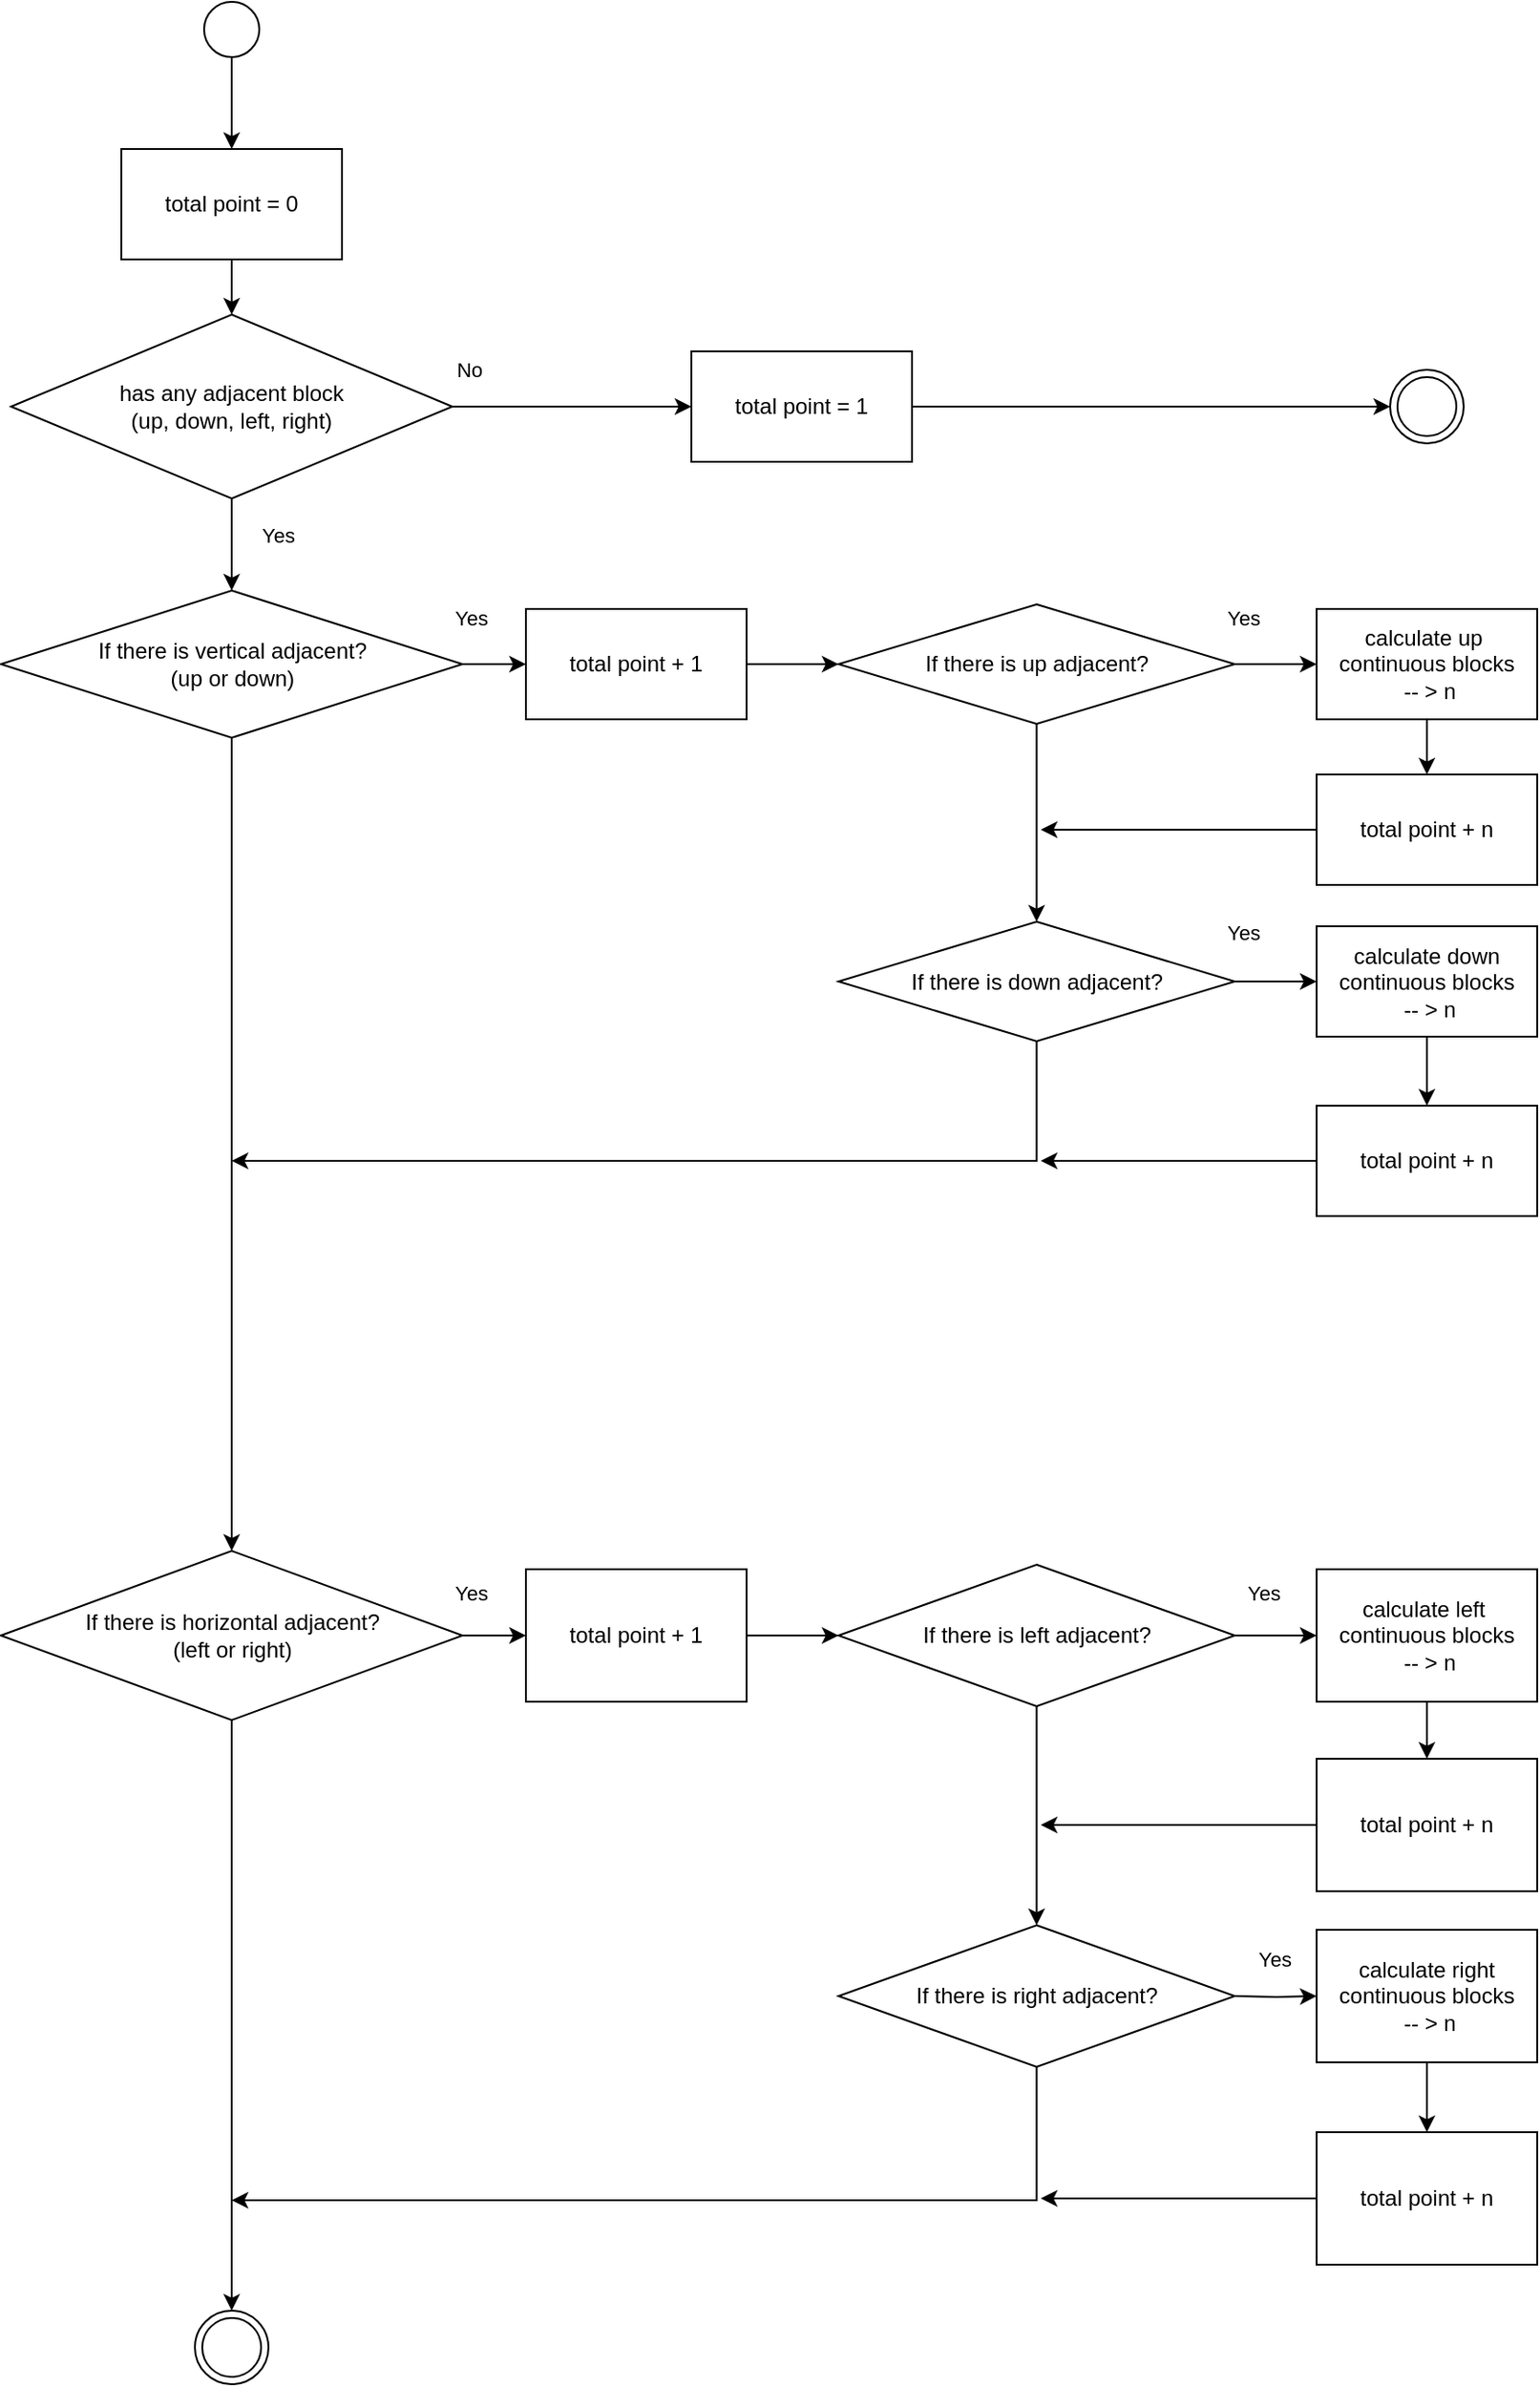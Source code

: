 <mxfile version="16.5.3" type="github">
  <diagram id="C5RBs43oDa-KdzZeNtuy" name="Page-1">
    <mxGraphModel dx="1109" dy="693" grid="1" gridSize="10" guides="1" tooltips="1" connect="1" arrows="1" fold="1" page="1" pageScale="1" pageWidth="1169" pageHeight="827" math="0" shadow="0">
      <root>
        <mxCell id="WIyWlLk6GJQsqaUBKTNV-0" />
        <mxCell id="WIyWlLk6GJQsqaUBKTNV-1" parent="WIyWlLk6GJQsqaUBKTNV-0" />
        <mxCell id="rhr_RA5fy2N263FaqUiL-4" value="" style="edgeStyle=orthogonalEdgeStyle;rounded=0;orthogonalLoop=1;jettySize=auto;html=1;entryX=0.5;entryY=0;entryDx=0;entryDy=0;" parent="WIyWlLk6GJQsqaUBKTNV-1" source="rhr_RA5fy2N263FaqUiL-0" target="rhr_RA5fy2N263FaqUiL-22" edge="1">
          <mxGeometry relative="1" as="geometry">
            <mxPoint x="265.5" y="245" as="targetPoint" />
          </mxGeometry>
        </mxCell>
        <mxCell id="rhr_RA5fy2N263FaqUiL-0" value="" style="ellipse;whiteSpace=wrap;html=1;" parent="WIyWlLk6GJQsqaUBKTNV-1" vertex="1">
          <mxGeometry x="185" y="75" width="30" height="30" as="geometry" />
        </mxCell>
        <mxCell id="rhr_RA5fy2N263FaqUiL-9" value="No" style="edgeStyle=orthogonalEdgeStyle;rounded=0;orthogonalLoop=1;jettySize=auto;html=1;" parent="WIyWlLk6GJQsqaUBKTNV-1" source="rhr_RA5fy2N263FaqUiL-5" target="rhr_RA5fy2N263FaqUiL-8" edge="1">
          <mxGeometry x="-0.871" y="20" relative="1" as="geometry">
            <mxPoint as="offset" />
          </mxGeometry>
        </mxCell>
        <mxCell id="rhr_RA5fy2N263FaqUiL-5" value="&lt;span&gt;has any adjacent block&lt;/span&gt;&lt;br&gt;&lt;span&gt;(up, down, left, right)&lt;/span&gt;" style="rhombus;whiteSpace=wrap;html=1;" parent="WIyWlLk6GJQsqaUBKTNV-1" vertex="1">
          <mxGeometry x="80" y="245" width="240" height="100" as="geometry" />
        </mxCell>
        <mxCell id="1CbmaMdHWTCuQY5xaJVL-36" style="edgeStyle=orthogonalEdgeStyle;rounded=0;orthogonalLoop=1;jettySize=auto;html=1;entryX=0;entryY=0.5;entryDx=0;entryDy=0;" edge="1" parent="WIyWlLk6GJQsqaUBKTNV-1" source="rhr_RA5fy2N263FaqUiL-8" target="1CbmaMdHWTCuQY5xaJVL-35">
          <mxGeometry relative="1" as="geometry" />
        </mxCell>
        <mxCell id="rhr_RA5fy2N263FaqUiL-8" value="total point = 1" style="whiteSpace=wrap;html=1;" parent="WIyWlLk6GJQsqaUBKTNV-1" vertex="1">
          <mxGeometry x="450" y="265" width="120" height="60" as="geometry" />
        </mxCell>
        <mxCell id="rhr_RA5fy2N263FaqUiL-17" value="Yes" style="edgeStyle=orthogonalEdgeStyle;rounded=0;orthogonalLoop=1;jettySize=auto;html=1;exitX=0.5;exitY=1;exitDx=0;exitDy=0;" parent="WIyWlLk6GJQsqaUBKTNV-1" source="rhr_RA5fy2N263FaqUiL-5" target="rhr_RA5fy2N263FaqUiL-16" edge="1">
          <mxGeometry x="-0.2" y="25" relative="1" as="geometry">
            <mxPoint x="265.5" y="445" as="sourcePoint" />
            <mxPoint as="offset" />
          </mxGeometry>
        </mxCell>
        <mxCell id="rhr_RA5fy2N263FaqUiL-28" value="Yes" style="edgeStyle=orthogonalEdgeStyle;rounded=0;orthogonalLoop=1;jettySize=auto;html=1;" parent="WIyWlLk6GJQsqaUBKTNV-1" source="rhr_RA5fy2N263FaqUiL-16" target="rhr_RA5fy2N263FaqUiL-27" edge="1">
          <mxGeometry x="-0.792" y="25" relative="1" as="geometry">
            <mxPoint as="offset" />
          </mxGeometry>
        </mxCell>
        <mxCell id="1CbmaMdHWTCuQY5xaJVL-10" style="edgeStyle=orthogonalEdgeStyle;rounded=0;orthogonalLoop=1;jettySize=auto;html=1;" edge="1" parent="WIyWlLk6GJQsqaUBKTNV-1" source="rhr_RA5fy2N263FaqUiL-16" target="rhr_RA5fy2N263FaqUiL-18">
          <mxGeometry relative="1" as="geometry" />
        </mxCell>
        <mxCell id="rhr_RA5fy2N263FaqUiL-16" value="If there is vertical adjacent?&lt;br&gt;(up or down)" style="rhombus;whiteSpace=wrap;html=1;" parent="WIyWlLk6GJQsqaUBKTNV-1" vertex="1">
          <mxGeometry x="74.5" y="395" width="251" height="80" as="geometry" />
        </mxCell>
        <mxCell id="1CbmaMdHWTCuQY5xaJVL-28" value="Yes" style="edgeStyle=orthogonalEdgeStyle;rounded=0;orthogonalLoop=1;jettySize=auto;html=1;" edge="1" parent="WIyWlLk6GJQsqaUBKTNV-1" source="rhr_RA5fy2N263FaqUiL-18" target="1CbmaMdHWTCuQY5xaJVL-14">
          <mxGeometry x="-0.793" y="23" relative="1" as="geometry">
            <mxPoint as="offset" />
          </mxGeometry>
        </mxCell>
        <mxCell id="1CbmaMdHWTCuQY5xaJVL-29" style="edgeStyle=orthogonalEdgeStyle;rounded=0;orthogonalLoop=1;jettySize=auto;html=1;entryX=0.5;entryY=0;entryDx=0;entryDy=0;" edge="1" parent="WIyWlLk6GJQsqaUBKTNV-1" source="rhr_RA5fy2N263FaqUiL-18" target="1CbmaMdHWTCuQY5xaJVL-33">
          <mxGeometry relative="1" as="geometry">
            <mxPoint x="200.0" y="1324.5" as="targetPoint" />
          </mxGeometry>
        </mxCell>
        <mxCell id="rhr_RA5fy2N263FaqUiL-18" value="If there is&amp;nbsp;horizontal adjacent?&lt;br&gt;(left or right)" style="rhombus;whiteSpace=wrap;html=1;" parent="WIyWlLk6GJQsqaUBKTNV-1" vertex="1">
          <mxGeometry x="74.5" y="917" width="251" height="92" as="geometry" />
        </mxCell>
        <mxCell id="rhr_RA5fy2N263FaqUiL-26" value="" style="edgeStyle=orthogonalEdgeStyle;rounded=0;orthogonalLoop=1;jettySize=auto;html=1;" parent="WIyWlLk6GJQsqaUBKTNV-1" source="rhr_RA5fy2N263FaqUiL-22" target="rhr_RA5fy2N263FaqUiL-5" edge="1">
          <mxGeometry relative="1" as="geometry" />
        </mxCell>
        <mxCell id="rhr_RA5fy2N263FaqUiL-22" value="total point = 0" style="whiteSpace=wrap;html=1;" parent="WIyWlLk6GJQsqaUBKTNV-1" vertex="1">
          <mxGeometry x="140" y="155" width="120" height="60" as="geometry" />
        </mxCell>
        <mxCell id="1CbmaMdHWTCuQY5xaJVL-0" value="" style="edgeStyle=orthogonalEdgeStyle;rounded=0;orthogonalLoop=1;jettySize=auto;html=1;" edge="1" parent="WIyWlLk6GJQsqaUBKTNV-1" source="rhr_RA5fy2N263FaqUiL-27" target="rhr_RA5fy2N263FaqUiL-31">
          <mxGeometry relative="1" as="geometry" />
        </mxCell>
        <mxCell id="rhr_RA5fy2N263FaqUiL-27" value="&lt;span&gt;total point + 1&lt;/span&gt;" style="whiteSpace=wrap;html=1;" parent="WIyWlLk6GJQsqaUBKTNV-1" vertex="1">
          <mxGeometry x="360" y="405" width="120" height="60" as="geometry" />
        </mxCell>
        <mxCell id="1CbmaMdHWTCuQY5xaJVL-1" value="Yes" style="edgeStyle=orthogonalEdgeStyle;rounded=0;orthogonalLoop=1;jettySize=auto;html=1;" edge="1" parent="WIyWlLk6GJQsqaUBKTNV-1" source="rhr_RA5fy2N263FaqUiL-31" target="rhr_RA5fy2N263FaqUiL-36">
          <mxGeometry x="-0.798" y="25" relative="1" as="geometry">
            <mxPoint as="offset" />
          </mxGeometry>
        </mxCell>
        <mxCell id="1CbmaMdHWTCuQY5xaJVL-5" style="edgeStyle=orthogonalEdgeStyle;rounded=0;orthogonalLoop=1;jettySize=auto;html=1;entryX=0.5;entryY=0;entryDx=0;entryDy=0;" edge="1" parent="WIyWlLk6GJQsqaUBKTNV-1" source="rhr_RA5fy2N263FaqUiL-31" target="rhr_RA5fy2N263FaqUiL-40">
          <mxGeometry relative="1" as="geometry">
            <mxPoint x="638" y="625" as="targetPoint" />
            <Array as="points" />
          </mxGeometry>
        </mxCell>
        <mxCell id="rhr_RA5fy2N263FaqUiL-31" value="If there is up adjacent?" style="rhombus;whiteSpace=wrap;html=1;" parent="WIyWlLk6GJQsqaUBKTNV-1" vertex="1">
          <mxGeometry x="530" y="402.5" width="215.5" height="65" as="geometry" />
        </mxCell>
        <mxCell id="1CbmaMdHWTCuQY5xaJVL-2" value="" style="edgeStyle=orthogonalEdgeStyle;rounded=0;orthogonalLoop=1;jettySize=auto;html=1;" edge="1" parent="WIyWlLk6GJQsqaUBKTNV-1" source="rhr_RA5fy2N263FaqUiL-36" target="rhr_RA5fy2N263FaqUiL-43">
          <mxGeometry relative="1" as="geometry" />
        </mxCell>
        <mxCell id="rhr_RA5fy2N263FaqUiL-36" value="calculate up&amp;nbsp;&lt;br&gt;continuous blocks&lt;br&gt;&amp;nbsp;-- &amp;gt; n" style="whiteSpace=wrap;html=1;" parent="WIyWlLk6GJQsqaUBKTNV-1" vertex="1">
          <mxGeometry x="790" y="405" width="120" height="60" as="geometry" />
        </mxCell>
        <mxCell id="rhr_RA5fy2N263FaqUiL-42" value="Yes" style="edgeStyle=orthogonalEdgeStyle;rounded=0;orthogonalLoop=1;jettySize=auto;html=1;" parent="WIyWlLk6GJQsqaUBKTNV-1" source="rhr_RA5fy2N263FaqUiL-40" target="rhr_RA5fy2N263FaqUiL-41" edge="1">
          <mxGeometry x="-0.798" y="28" relative="1" as="geometry">
            <mxPoint y="1" as="offset" />
          </mxGeometry>
        </mxCell>
        <mxCell id="1CbmaMdHWTCuQY5xaJVL-11" style="edgeStyle=orthogonalEdgeStyle;rounded=0;orthogonalLoop=1;jettySize=auto;html=1;" edge="1" parent="WIyWlLk6GJQsqaUBKTNV-1" source="rhr_RA5fy2N263FaqUiL-40">
          <mxGeometry relative="1" as="geometry">
            <mxPoint x="200" y="705" as="targetPoint" />
            <Array as="points">
              <mxPoint x="638" y="705" />
              <mxPoint x="240" y="705" />
            </Array>
          </mxGeometry>
        </mxCell>
        <mxCell id="rhr_RA5fy2N263FaqUiL-40" value="If there is down adjacent?" style="rhombus;whiteSpace=wrap;html=1;" parent="WIyWlLk6GJQsqaUBKTNV-1" vertex="1">
          <mxGeometry x="530" y="575" width="215.5" height="65" as="geometry" />
        </mxCell>
        <mxCell id="1CbmaMdHWTCuQY5xaJVL-9" value="" style="edgeStyle=orthogonalEdgeStyle;rounded=0;orthogonalLoop=1;jettySize=auto;html=1;" edge="1" parent="WIyWlLk6GJQsqaUBKTNV-1" source="rhr_RA5fy2N263FaqUiL-41" target="1CbmaMdHWTCuQY5xaJVL-8">
          <mxGeometry relative="1" as="geometry" />
        </mxCell>
        <mxCell id="rhr_RA5fy2N263FaqUiL-41" value="calculate down continuous blocks&lt;br&gt;&amp;nbsp;-- &amp;gt; n" style="whiteSpace=wrap;html=1;" parent="WIyWlLk6GJQsqaUBKTNV-1" vertex="1">
          <mxGeometry x="790" y="577.5" width="120" height="60" as="geometry" />
        </mxCell>
        <mxCell id="1CbmaMdHWTCuQY5xaJVL-7" style="edgeStyle=orthogonalEdgeStyle;rounded=0;orthogonalLoop=1;jettySize=auto;html=1;" edge="1" parent="WIyWlLk6GJQsqaUBKTNV-1" source="rhr_RA5fy2N263FaqUiL-43">
          <mxGeometry relative="1" as="geometry">
            <mxPoint x="640" y="525.0" as="targetPoint" />
          </mxGeometry>
        </mxCell>
        <mxCell id="rhr_RA5fy2N263FaqUiL-43" value="&lt;span&gt;total point + n&lt;/span&gt;" style="whiteSpace=wrap;html=1;" parent="WIyWlLk6GJQsqaUBKTNV-1" vertex="1">
          <mxGeometry x="790" y="495" width="120" height="60" as="geometry" />
        </mxCell>
        <mxCell id="1CbmaMdHWTCuQY5xaJVL-12" style="edgeStyle=orthogonalEdgeStyle;rounded=0;orthogonalLoop=1;jettySize=auto;html=1;" edge="1" parent="WIyWlLk6GJQsqaUBKTNV-1" source="1CbmaMdHWTCuQY5xaJVL-8">
          <mxGeometry relative="1" as="geometry">
            <mxPoint x="640" y="705" as="targetPoint" />
          </mxGeometry>
        </mxCell>
        <mxCell id="1CbmaMdHWTCuQY5xaJVL-8" value="&lt;span&gt;total point + n&lt;/span&gt;" style="whiteSpace=wrap;html=1;" vertex="1" parent="WIyWlLk6GJQsqaUBKTNV-1">
          <mxGeometry x="790" y="675" width="120" height="60" as="geometry" />
        </mxCell>
        <mxCell id="1CbmaMdHWTCuQY5xaJVL-13" value="" style="edgeStyle=orthogonalEdgeStyle;rounded=0;orthogonalLoop=1;jettySize=auto;html=1;" edge="1" parent="WIyWlLk6GJQsqaUBKTNV-1" source="1CbmaMdHWTCuQY5xaJVL-14" target="1CbmaMdHWTCuQY5xaJVL-17">
          <mxGeometry relative="1" as="geometry" />
        </mxCell>
        <mxCell id="1CbmaMdHWTCuQY5xaJVL-14" value="&lt;span&gt;total point + 1&lt;/span&gt;" style="whiteSpace=wrap;html=1;" vertex="1" parent="WIyWlLk6GJQsqaUBKTNV-1">
          <mxGeometry x="360" y="927" width="120" height="72" as="geometry" />
        </mxCell>
        <mxCell id="1CbmaMdHWTCuQY5xaJVL-15" value="Yes" style="edgeStyle=orthogonalEdgeStyle;rounded=0;orthogonalLoop=1;jettySize=auto;html=1;" edge="1" parent="WIyWlLk6GJQsqaUBKTNV-1" source="1CbmaMdHWTCuQY5xaJVL-17" target="1CbmaMdHWTCuQY5xaJVL-19">
          <mxGeometry x="-0.348" y="23" relative="1" as="geometry">
            <mxPoint x="1" as="offset" />
          </mxGeometry>
        </mxCell>
        <mxCell id="1CbmaMdHWTCuQY5xaJVL-16" style="edgeStyle=orthogonalEdgeStyle;rounded=0;orthogonalLoop=1;jettySize=auto;html=1;entryX=0.5;entryY=0;entryDx=0;entryDy=0;" edge="1" parent="WIyWlLk6GJQsqaUBKTNV-1" source="1CbmaMdHWTCuQY5xaJVL-17" target="1CbmaMdHWTCuQY5xaJVL-21">
          <mxGeometry relative="1" as="geometry">
            <mxPoint x="638" y="1147" as="targetPoint" />
            <Array as="points" />
          </mxGeometry>
        </mxCell>
        <mxCell id="1CbmaMdHWTCuQY5xaJVL-17" value="If there is left&amp;nbsp;adjacent?" style="rhombus;whiteSpace=wrap;html=1;" vertex="1" parent="WIyWlLk6GJQsqaUBKTNV-1">
          <mxGeometry x="530" y="924.5" width="215.5" height="77" as="geometry" />
        </mxCell>
        <mxCell id="1CbmaMdHWTCuQY5xaJVL-18" value="" style="edgeStyle=orthogonalEdgeStyle;rounded=0;orthogonalLoop=1;jettySize=auto;html=1;" edge="1" parent="WIyWlLk6GJQsqaUBKTNV-1" source="1CbmaMdHWTCuQY5xaJVL-19" target="1CbmaMdHWTCuQY5xaJVL-25">
          <mxGeometry relative="1" as="geometry" />
        </mxCell>
        <mxCell id="1CbmaMdHWTCuQY5xaJVL-19" value="calculate left&amp;nbsp;&lt;br&gt;continuous blocks&lt;br&gt;&amp;nbsp;-- &amp;gt; n" style="whiteSpace=wrap;html=1;" vertex="1" parent="WIyWlLk6GJQsqaUBKTNV-1">
          <mxGeometry x="790" y="927" width="120" height="72" as="geometry" />
        </mxCell>
        <mxCell id="1CbmaMdHWTCuQY5xaJVL-20" value="Yes" style="edgeStyle=orthogonalEdgeStyle;rounded=0;orthogonalLoop=1;jettySize=auto;html=1;" edge="1" parent="WIyWlLk6GJQsqaUBKTNV-1" target="1CbmaMdHWTCuQY5xaJVL-23">
          <mxGeometry x="-0.335" y="22" relative="1" as="geometry">
            <mxPoint x="6" y="2" as="offset" />
            <mxPoint x="745.5" y="1159" as="sourcePoint" />
          </mxGeometry>
        </mxCell>
        <mxCell id="1CbmaMdHWTCuQY5xaJVL-37" style="edgeStyle=orthogonalEdgeStyle;rounded=0;orthogonalLoop=1;jettySize=auto;html=1;" edge="1" parent="WIyWlLk6GJQsqaUBKTNV-1" source="1CbmaMdHWTCuQY5xaJVL-21">
          <mxGeometry relative="1" as="geometry">
            <mxPoint x="200" y="1270" as="targetPoint" />
            <Array as="points">
              <mxPoint x="638" y="1270" />
              <mxPoint x="210" y="1270" />
            </Array>
          </mxGeometry>
        </mxCell>
        <mxCell id="1CbmaMdHWTCuQY5xaJVL-21" value="If there is right adjacent?" style="rhombus;whiteSpace=wrap;html=1;" vertex="1" parent="WIyWlLk6GJQsqaUBKTNV-1">
          <mxGeometry x="530" y="1120.5" width="215.5" height="77" as="geometry" />
        </mxCell>
        <mxCell id="1CbmaMdHWTCuQY5xaJVL-22" value="" style="edgeStyle=orthogonalEdgeStyle;rounded=0;orthogonalLoop=1;jettySize=auto;html=1;" edge="1" parent="WIyWlLk6GJQsqaUBKTNV-1" source="1CbmaMdHWTCuQY5xaJVL-23" target="1CbmaMdHWTCuQY5xaJVL-27">
          <mxGeometry relative="1" as="geometry" />
        </mxCell>
        <mxCell id="1CbmaMdHWTCuQY5xaJVL-23" value="calculate right continuous blocks&lt;br&gt;&amp;nbsp;-- &amp;gt; n" style="whiteSpace=wrap;html=1;" vertex="1" parent="WIyWlLk6GJQsqaUBKTNV-1">
          <mxGeometry x="790" y="1123" width="120" height="72" as="geometry" />
        </mxCell>
        <mxCell id="1CbmaMdHWTCuQY5xaJVL-32" style="edgeStyle=orthogonalEdgeStyle;rounded=0;orthogonalLoop=1;jettySize=auto;html=1;" edge="1" parent="WIyWlLk6GJQsqaUBKTNV-1" source="1CbmaMdHWTCuQY5xaJVL-25">
          <mxGeometry relative="1" as="geometry">
            <mxPoint x="640" y="1066" as="targetPoint" />
          </mxGeometry>
        </mxCell>
        <mxCell id="1CbmaMdHWTCuQY5xaJVL-25" value="&lt;span&gt;total point + n&lt;/span&gt;" style="whiteSpace=wrap;html=1;" vertex="1" parent="WIyWlLk6GJQsqaUBKTNV-1">
          <mxGeometry x="790" y="1030" width="120" height="72" as="geometry" />
        </mxCell>
        <mxCell id="1CbmaMdHWTCuQY5xaJVL-31" style="edgeStyle=orthogonalEdgeStyle;rounded=0;orthogonalLoop=1;jettySize=auto;html=1;" edge="1" parent="WIyWlLk6GJQsqaUBKTNV-1" source="1CbmaMdHWTCuQY5xaJVL-27">
          <mxGeometry relative="1" as="geometry">
            <mxPoint x="640" y="1269" as="targetPoint" />
            <Array as="points">
              <mxPoint x="640" y="1269" />
            </Array>
          </mxGeometry>
        </mxCell>
        <mxCell id="1CbmaMdHWTCuQY5xaJVL-27" value="&lt;span&gt;total point + n&lt;/span&gt;" style="whiteSpace=wrap;html=1;" vertex="1" parent="WIyWlLk6GJQsqaUBKTNV-1">
          <mxGeometry x="790" y="1233" width="120" height="72" as="geometry" />
        </mxCell>
        <mxCell id="1CbmaMdHWTCuQY5xaJVL-33" value="" style="ellipse;shape=doubleEllipse;whiteSpace=wrap;html=1;aspect=fixed;" vertex="1" parent="WIyWlLk6GJQsqaUBKTNV-1">
          <mxGeometry x="180" y="1330" width="40" height="40" as="geometry" />
        </mxCell>
        <mxCell id="1CbmaMdHWTCuQY5xaJVL-35" value="" style="ellipse;shape=doubleEllipse;whiteSpace=wrap;html=1;aspect=fixed;" vertex="1" parent="WIyWlLk6GJQsqaUBKTNV-1">
          <mxGeometry x="830" y="275" width="40" height="40" as="geometry" />
        </mxCell>
      </root>
    </mxGraphModel>
  </diagram>
</mxfile>
